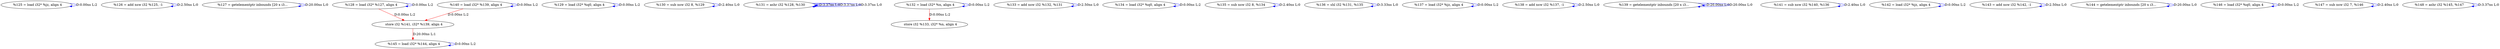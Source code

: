 digraph {
Node0x2d0ec10[label="  %125 = load i32* %jz, align 4"];
Node0x2d0ec10 -> Node0x2d0ec10[label="D:0.00ns L:2",color=blue];
Node0x2d0ecf0[label="  %126 = add nsw i32 %125, -1"];
Node0x2d0ecf0 -> Node0x2d0ecf0[label="D:2.50ns L:0",color=blue];
Node0x2d0edd0[label="  %127 = getelementptr inbounds [20 x i3..."];
Node0x2d0edd0 -> Node0x2d0edd0[label="D:20.00ns L:0",color=blue];
Node0x2d0eeb0[label="  %128 = load i32* %127, align 4"];
Node0x2d0eeb0 -> Node0x2d0eeb0[label="D:0.00ns L:2",color=blue];
Node0x2d0a080[label="  store i32 %141, i32* %139, align 4"];
Node0x2d0eeb0 -> Node0x2d0a080[label="D:0.00ns L:2",color=red];
Node0x2d0ef90[label="  %129 = load i32* %q0, align 4"];
Node0x2d0ef90 -> Node0x2d0ef90[label="D:0.00ns L:2",color=blue];
Node0x2d0f070[label="  %130 = sub nsw i32 8, %129"];
Node0x2d0f070 -> Node0x2d0f070[label="D:2.40ns L:0",color=blue];
Node0x2d0f150[label="  %131 = ashr i32 %128, %130"];
Node0x2d0f150 -> Node0x2d0f150[label="D:3.37ns L:0",color=blue];
Node0x2d0f150 -> Node0x2d0f150[label="D:3.37ns L:0",color=blue];
Node0x2d0f150 -> Node0x2d0f150[label="D:3.37ns L:0",color=blue];
Node0x2d0f310[label="  %132 = load i32* %n, align 4"];
Node0x2d0f310 -> Node0x2d0f310[label="D:0.00ns L:2",color=blue];
Node0x2d098a0[label="  store i32 %133, i32* %n, align 4"];
Node0x2d0f310 -> Node0x2d098a0[label="D:0.00ns L:2",color=red];
Node0x2d0f3f0[label="  %133 = add nsw i32 %132, %131"];
Node0x2d0f3f0 -> Node0x2d0f3f0[label="D:2.50ns L:0",color=blue];
Node0x2d09980[label="  %134 = load i32* %q0, align 4"];
Node0x2d09980 -> Node0x2d09980[label="D:0.00ns L:2",color=blue];
Node0x2d09a60[label="  %135 = sub nsw i32 8, %134"];
Node0x2d09a60 -> Node0x2d09a60[label="D:2.40ns L:0",color=blue];
Node0x2d09b40[label="  %136 = shl i32 %131, %135"];
Node0x2d09b40 -> Node0x2d09b40[label="D:3.33ns L:0",color=blue];
Node0x2d09c20[label="  %137 = load i32* %jz, align 4"];
Node0x2d09c20 -> Node0x2d09c20[label="D:0.00ns L:2",color=blue];
Node0x2d09d00[label="  %138 = add nsw i32 %137, -1"];
Node0x2d09d00 -> Node0x2d09d00[label="D:2.50ns L:0",color=blue];
Node0x2d09de0[label="  %139 = getelementptr inbounds [20 x i3..."];
Node0x2d09de0 -> Node0x2d09de0[label="D:20.00ns L:0",color=blue];
Node0x2d09de0 -> Node0x2d09de0[label="D:20.00ns L:0",color=blue];
Node0x2d09ec0[label="  %140 = load i32* %139, align 4"];
Node0x2d09ec0 -> Node0x2d09ec0[label="D:0.00ns L:2",color=blue];
Node0x2d09ec0 -> Node0x2d0a080[label="D:0.00ns L:2",color=red];
Node0x2d09fa0[label="  %141 = sub nsw i32 %140, %136"];
Node0x2d09fa0 -> Node0x2d09fa0[label="D:2.40ns L:0",color=blue];
Node0x2d0a400[label="  %145 = load i32* %144, align 4"];
Node0x2d0a080 -> Node0x2d0a400[label="D:20.00ns L:1",color=red];
Node0x2d0a160[label="  %142 = load i32* %jz, align 4"];
Node0x2d0a160 -> Node0x2d0a160[label="D:0.00ns L:2",color=blue];
Node0x2d0a240[label="  %143 = add nsw i32 %142, -1"];
Node0x2d0a240 -> Node0x2d0a240[label="D:2.50ns L:0",color=blue];
Node0x2d0a320[label="  %144 = getelementptr inbounds [20 x i3..."];
Node0x2d0a320 -> Node0x2d0a320[label="D:20.00ns L:0",color=blue];
Node0x2d0a400 -> Node0x2d0a400[label="D:0.00ns L:2",color=blue];
Node0x2d0a4e0[label="  %146 = load i32* %q0, align 4"];
Node0x2d0a4e0 -> Node0x2d0a4e0[label="D:0.00ns L:2",color=blue];
Node0x2d0a5c0[label="  %147 = sub nsw i32 7, %146"];
Node0x2d0a5c0 -> Node0x2d0a5c0[label="D:2.40ns L:0",color=blue];
Node0x2d0a6a0[label="  %148 = ashr i32 %145, %147"];
Node0x2d0a6a0 -> Node0x2d0a6a0[label="D:3.37ns L:0",color=blue];
}

